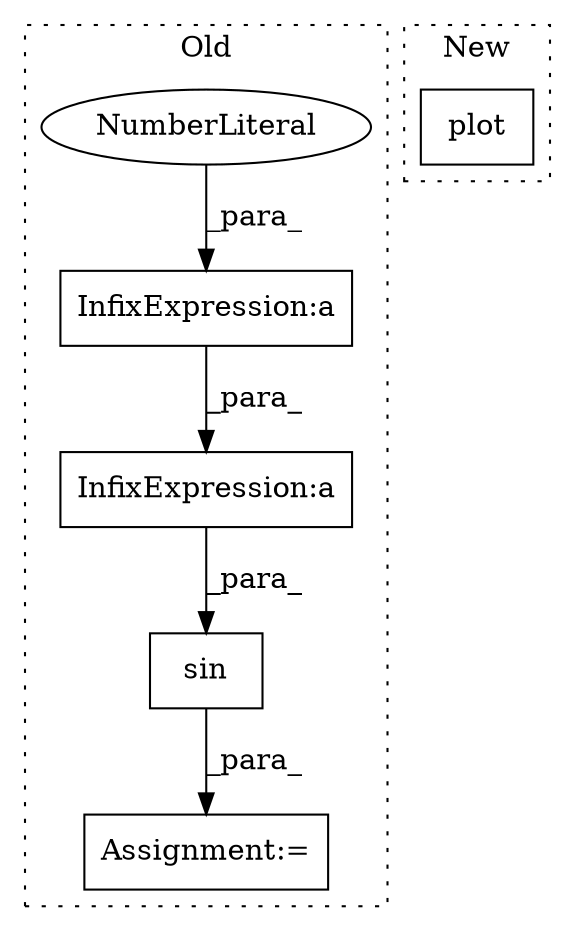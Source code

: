 digraph G {
subgraph cluster0 {
1 [label="sin" a="32" s="209,231" l="4,1" shape="box"];
3 [label="InfixExpression:a" a="27" s="215" l="3" shape="box"];
4 [label="NumberLiteral" a="34" s="214" l="1" shape="ellipse"];
5 [label="Assignment:=" a="7" s="201" l="1" shape="box"];
6 [label="InfixExpression:a" a="27" s="227" l="3" shape="box"];
label = "Old";
style="dotted";
}
subgraph cluster1 {
2 [label="plot" a="32" s="545,562" l="5,1" shape="box"];
label = "New";
style="dotted";
}
1 -> 5 [label="_para_"];
3 -> 6 [label="_para_"];
4 -> 3 [label="_para_"];
6 -> 1 [label="_para_"];
}